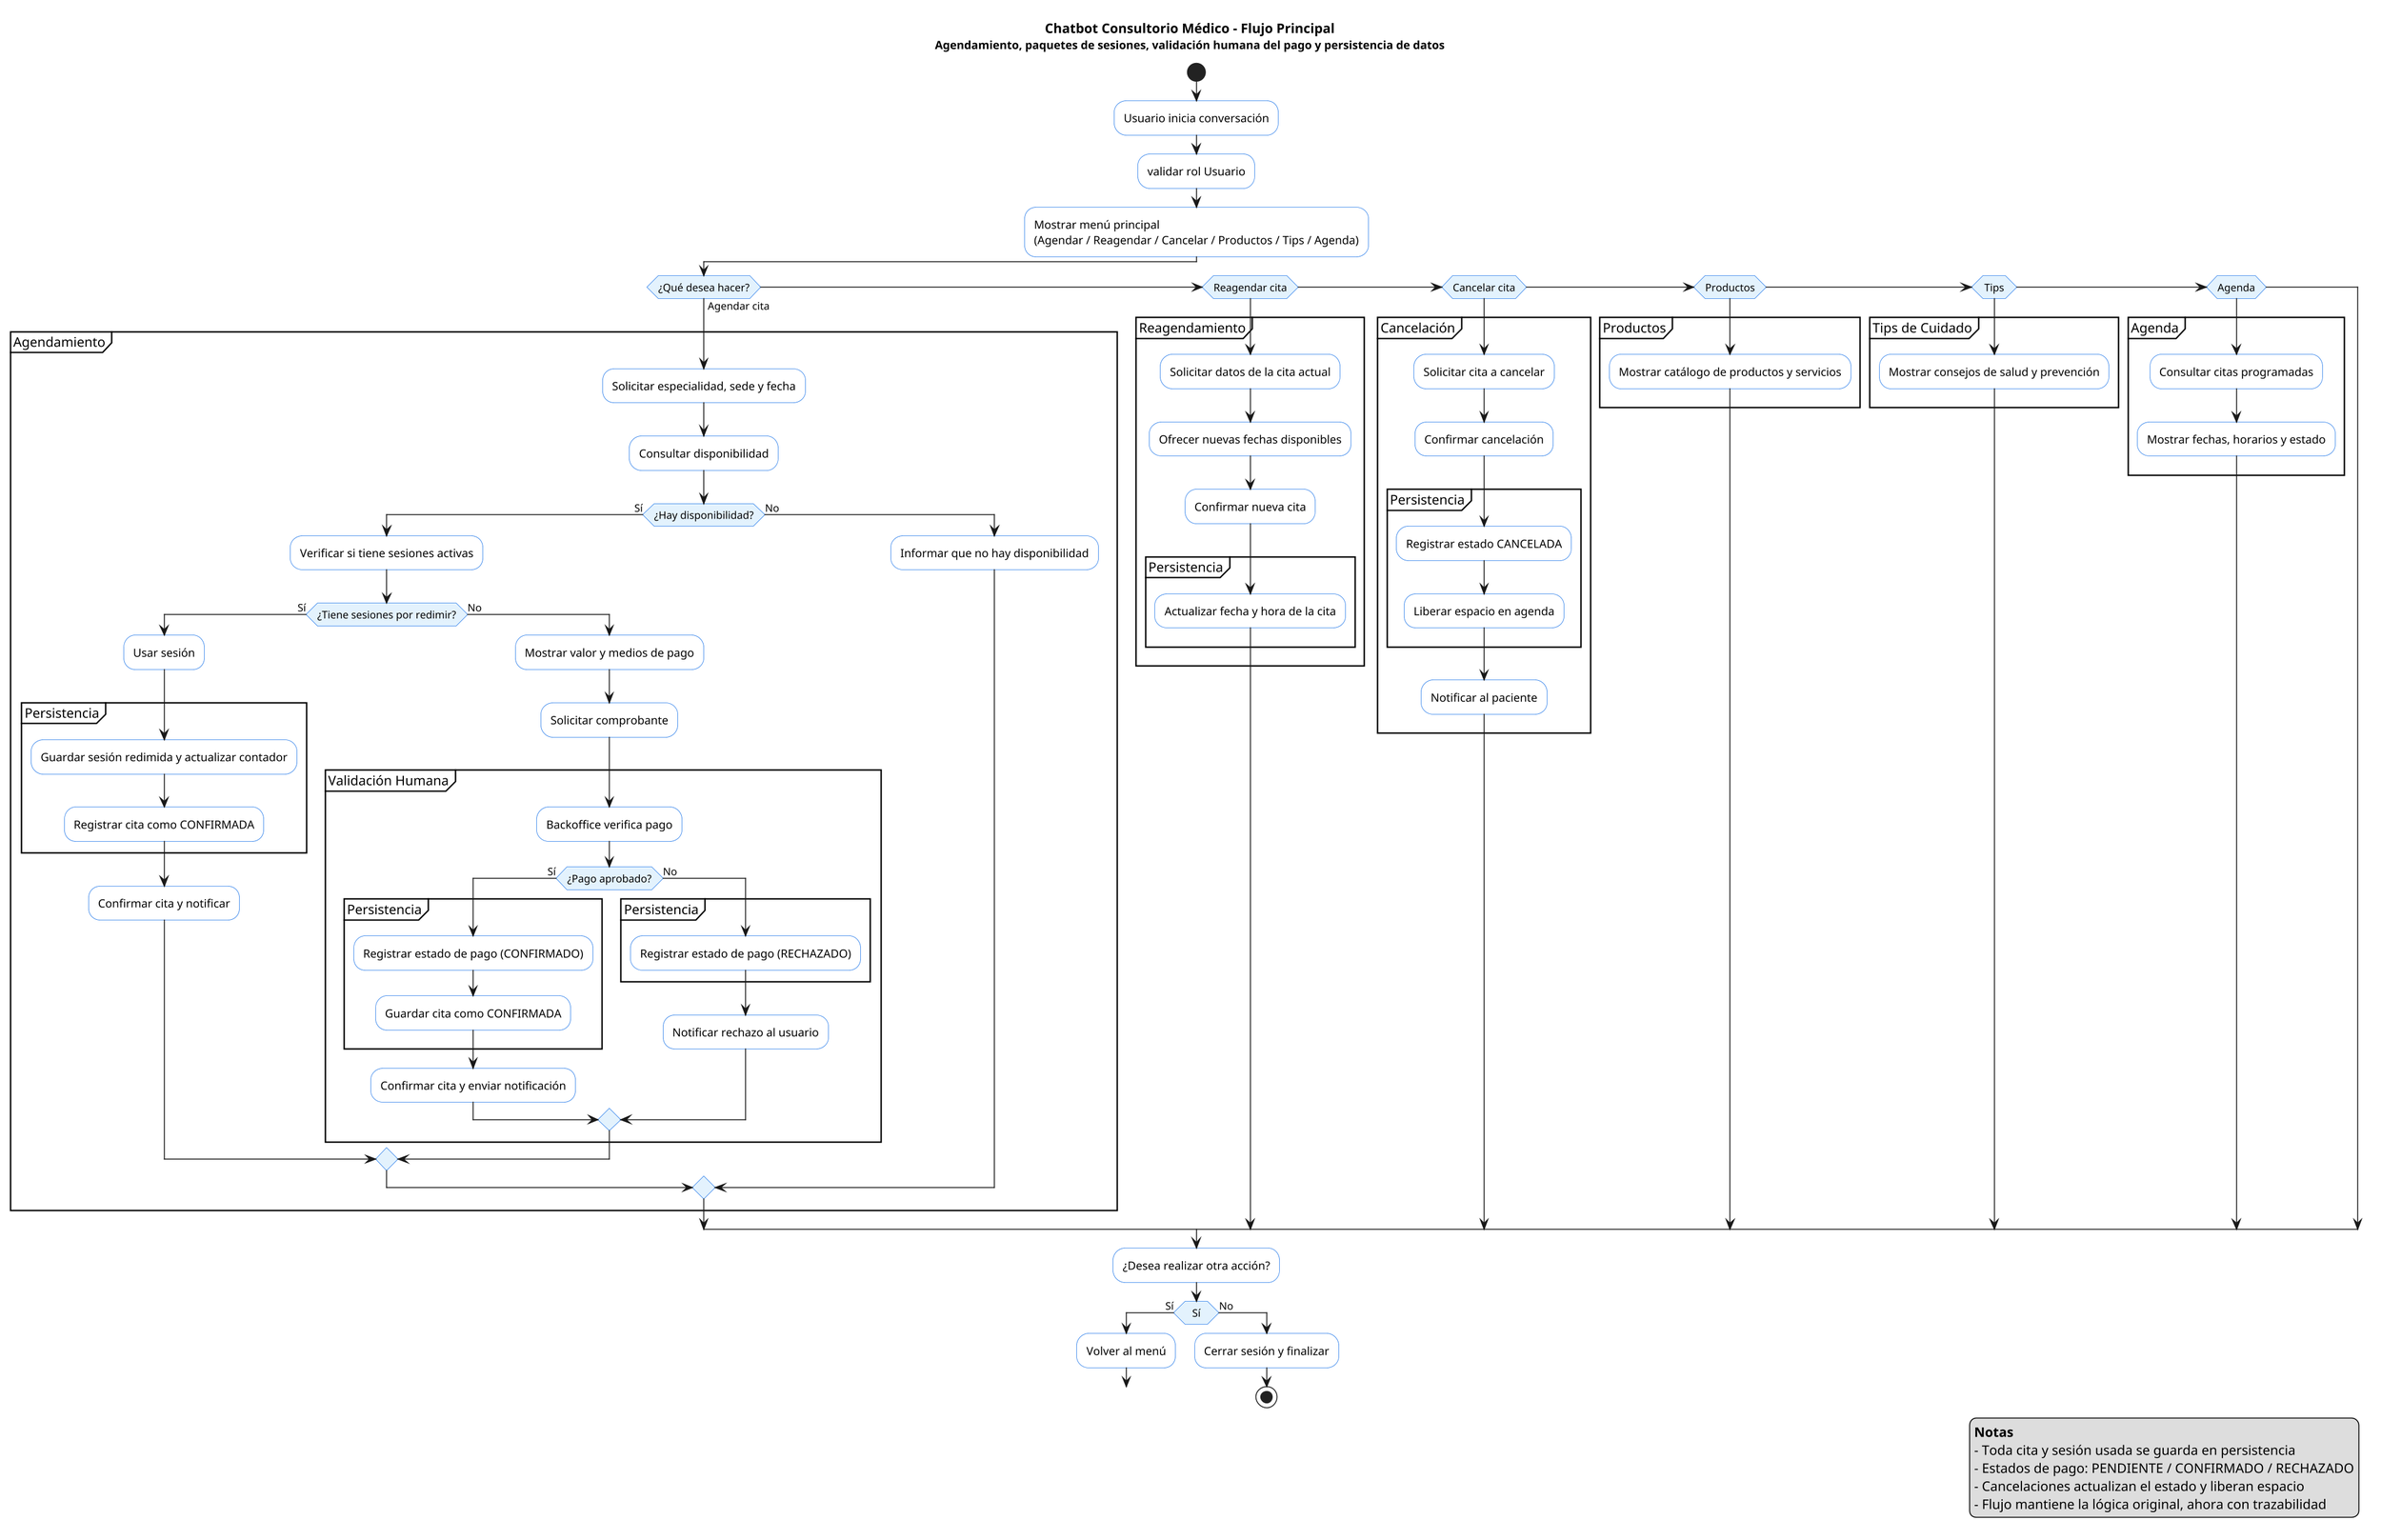 @startuml
skinparam dpi 150
skinparam activity {
  BackgroundColor #FFFFFF
  BarColor #1A73E8
  DiamondBackgroundColor #E3F2FD
  DiamondBorderColor #1A73E8
  BorderColor #1A73E8
}

title
Chatbot Consultorio Médico – Flujo Principal
<font size=12>Agendamiento, paquetes de sesiones, validación humana del pago y persistencia de datos</font>
end title

start
:Usuario inicia conversación;
:validar rol Usuario;
:Mostrar menú principal\n(Agendar / Reagendar / Cancelar / Productos / Tips / Agenda);

if (¿Qué desea hacer?) then (Agendar cita)
  partition "Agendamiento" {
    :Solicitar especialidad, sede y fecha;
    :Consultar disponibilidad;
    if (¿Hay disponibilidad?) then (Sí)
      :Verificar si tiene sesiones activas;
      if (¿Tiene sesiones por redimir?) then (Sí)
        :Usar sesión;
        partition "Persistencia" {
          :Guardar sesión redimida y actualizar contador;
          :Registrar cita como CONFIRMADA;
        }
        :Confirmar cita y notificar;
      else (No)
        :Mostrar valor y medios de pago;
        :Solicitar comprobante;

        partition "Validación Humana" {
          :Backoffice verifica pago;
          if (¿Pago aprobado?) then (Sí)
            partition "Persistencia" {
              :Registrar estado de pago (CONFIRMADO);
              :Guardar cita como CONFIRMADA;
            }
            :Confirmar cita y enviar notificación;
          else (No)
            partition "Persistencia" {
              :Registrar estado de pago (RECHAZADO);
            }
            :Notificar rechazo al usuario;
          endif
        }
      endif
    else (No)
      :Informar que no hay disponibilidad;
    endif
  }
elseif (Reagendar cita)
  partition "Reagendamiento" {
    :Solicitar datos de la cita actual;
    :Ofrecer nuevas fechas disponibles;
    :Confirmar nueva cita;
    partition "Persistencia" {
      :Actualizar fecha y hora de la cita;
    }
  }
elseif (Cancelar cita)
  partition "Cancelación" {
    :Solicitar cita a cancelar;
    :Confirmar cancelación;
    partition "Persistencia" {
      :Registrar estado CANCELADA;
      :Liberar espacio en agenda;
    }
    :Notificar al paciente;
  }
elseif (Productos)
  partition "Productos" {
    :Mostrar catálogo de productos y servicios;
  }
elseif (Tips)
  partition "Tips de Cuidado" {
    :Mostrar consejos de salud y prevención;
  }
elseif (Agenda)
  partition "Agenda" {
    :Consultar citas programadas;
    :Mostrar fechas, horarios y estado;
  }
endif

:¿Desea realizar otra acción?;
if (Sí) then (Sí)
  :Volver al menú;
  goto start
else (No)
  :Cerrar sesión y finalizar;
  stop
endif

legend right
**Notas**
- Toda cita y sesión usada se guarda en persistencia
- Estados de pago: PENDIENTE / CONFIRMADO / RECHAZADO
- Cancelaciones actualizan el estado y liberan espacio
- Flujo mantiene la lógica original, ahora con trazabilidad
endlegend
@enduml

